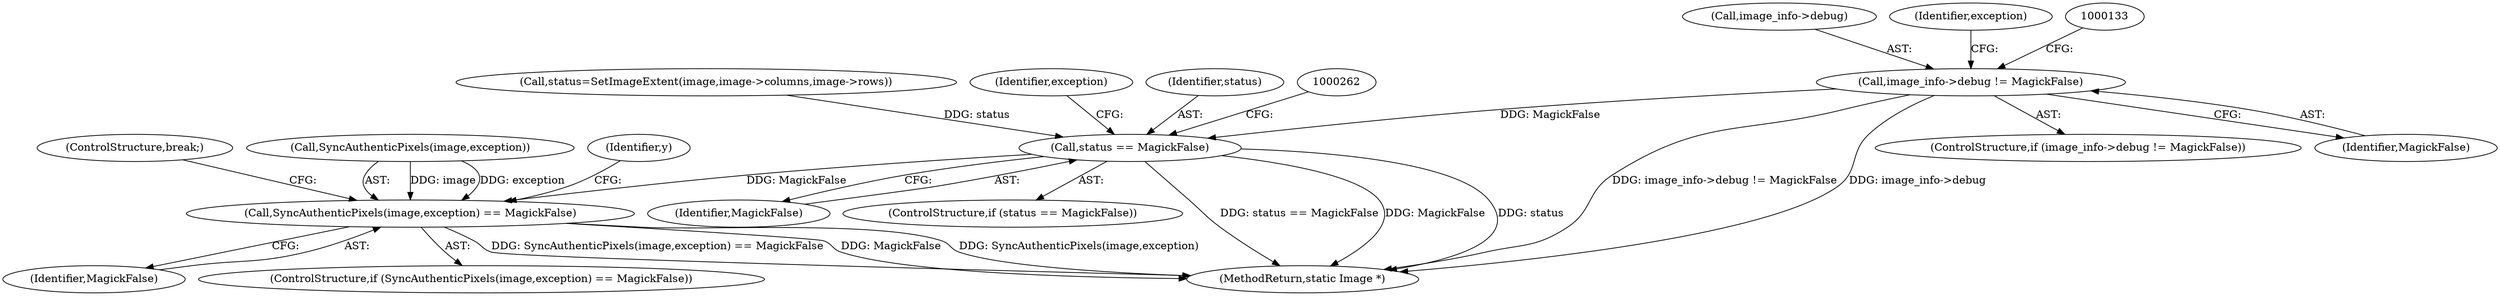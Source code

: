 digraph "0_ImageMagick_f6e9d0d9955e85bdd7540b251cd50d598dacc5e6_5@pointer" {
"1000127" [label="(Call,image_info->debug != MagickFalse)"];
"1000248" [label="(Call,status == MagickFalse)"];
"1000494" [label="(Call,SyncAuthenticPixels(image,exception) == MagickFalse)"];
"1000237" [label="(Call,status=SetImageExtent(image,image->columns,image->rows))"];
"1000128" [label="(Call,image_info->debug)"];
"1000253" [label="(Identifier,exception)"];
"1000498" [label="(Identifier,MagickFalse)"];
"1000499" [label="(ControlStructure,break;)"];
"1000250" [label="(Identifier,MagickFalse)"];
"1000249" [label="(Identifier,status)"];
"1000127" [label="(Call,image_info->debug != MagickFalse)"];
"1000247" [label="(ControlStructure,if (status == MagickFalse))"];
"1000493" [label="(ControlStructure,if (SyncAuthenticPixels(image,exception) == MagickFalse))"];
"1000495" [label="(Call,SyncAuthenticPixels(image,exception))"];
"1000434" [label="(Identifier,y)"];
"1000511" [label="(MethodReturn,static Image *)"];
"1000143" [label="(Identifier,exception)"];
"1000248" [label="(Call,status == MagickFalse)"];
"1000126" [label="(ControlStructure,if (image_info->debug != MagickFalse))"];
"1000131" [label="(Identifier,MagickFalse)"];
"1000494" [label="(Call,SyncAuthenticPixels(image,exception) == MagickFalse)"];
"1000127" -> "1000126"  [label="AST: "];
"1000127" -> "1000131"  [label="CFG: "];
"1000128" -> "1000127"  [label="AST: "];
"1000131" -> "1000127"  [label="AST: "];
"1000133" -> "1000127"  [label="CFG: "];
"1000143" -> "1000127"  [label="CFG: "];
"1000127" -> "1000511"  [label="DDG: image_info->debug != MagickFalse"];
"1000127" -> "1000511"  [label="DDG: image_info->debug"];
"1000127" -> "1000248"  [label="DDG: MagickFalse"];
"1000248" -> "1000247"  [label="AST: "];
"1000248" -> "1000250"  [label="CFG: "];
"1000249" -> "1000248"  [label="AST: "];
"1000250" -> "1000248"  [label="AST: "];
"1000253" -> "1000248"  [label="CFG: "];
"1000262" -> "1000248"  [label="CFG: "];
"1000248" -> "1000511"  [label="DDG: status == MagickFalse"];
"1000248" -> "1000511"  [label="DDG: MagickFalse"];
"1000248" -> "1000511"  [label="DDG: status"];
"1000237" -> "1000248"  [label="DDG: status"];
"1000248" -> "1000494"  [label="DDG: MagickFalse"];
"1000494" -> "1000493"  [label="AST: "];
"1000494" -> "1000498"  [label="CFG: "];
"1000495" -> "1000494"  [label="AST: "];
"1000498" -> "1000494"  [label="AST: "];
"1000499" -> "1000494"  [label="CFG: "];
"1000434" -> "1000494"  [label="CFG: "];
"1000494" -> "1000511"  [label="DDG: SyncAuthenticPixels(image,exception) == MagickFalse"];
"1000494" -> "1000511"  [label="DDG: MagickFalse"];
"1000494" -> "1000511"  [label="DDG: SyncAuthenticPixels(image,exception)"];
"1000495" -> "1000494"  [label="DDG: image"];
"1000495" -> "1000494"  [label="DDG: exception"];
}
